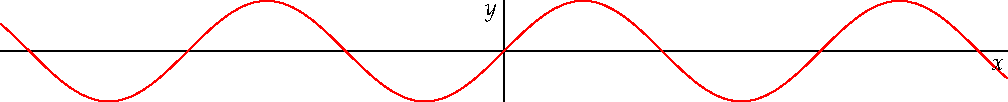 import graph;

usepackage("palatino");
usepackage("mathpazo");

size(7inches,3inches);
scale(true);

real f(real x) { return sin(x); }
pair F(real x) { return (x, f(x)); }

xaxis("$x$");
yaxis("$y$");

draw(graph(f,-10.,10,operator ..), red);

